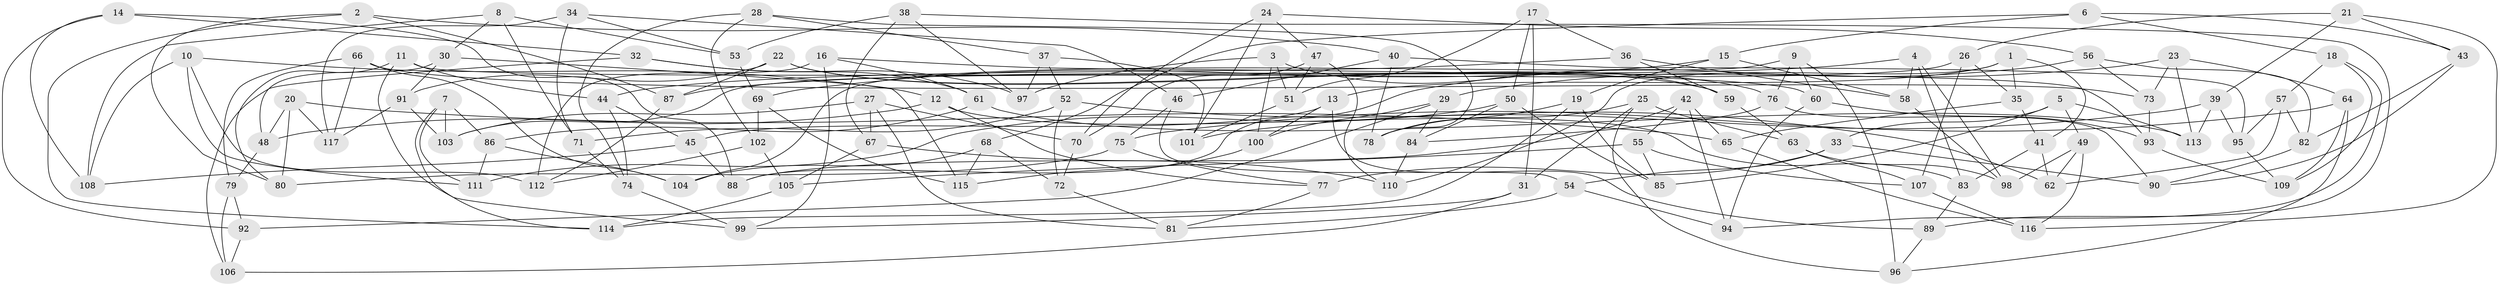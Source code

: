 // coarse degree distribution, {3: 0.02631578947368421, 6: 0.4868421052631579, 4: 0.4342105263157895, 5: 0.05263157894736842}
// Generated by graph-tools (version 1.1) at 2025/42/03/06/25 10:42:22]
// undirected, 117 vertices, 234 edges
graph export_dot {
graph [start="1"]
  node [color=gray90,style=filled];
  1;
  2;
  3;
  4;
  5;
  6;
  7;
  8;
  9;
  10;
  11;
  12;
  13;
  14;
  15;
  16;
  17;
  18;
  19;
  20;
  21;
  22;
  23;
  24;
  25;
  26;
  27;
  28;
  29;
  30;
  31;
  32;
  33;
  34;
  35;
  36;
  37;
  38;
  39;
  40;
  41;
  42;
  43;
  44;
  45;
  46;
  47;
  48;
  49;
  50;
  51;
  52;
  53;
  54;
  55;
  56;
  57;
  58;
  59;
  60;
  61;
  62;
  63;
  64;
  65;
  66;
  67;
  68;
  69;
  70;
  71;
  72;
  73;
  74;
  75;
  76;
  77;
  78;
  79;
  80;
  81;
  82;
  83;
  84;
  85;
  86;
  87;
  88;
  89;
  90;
  91;
  92;
  93;
  94;
  95;
  96;
  97;
  98;
  99;
  100;
  101;
  102;
  103;
  104;
  105;
  106;
  107;
  108;
  109;
  110;
  111;
  112;
  113;
  114;
  115;
  116;
  117;
  1 -- 41;
  1 -- 13;
  1 -- 110;
  1 -- 35;
  2 -- 114;
  2 -- 87;
  2 -- 40;
  2 -- 80;
  3 -- 97;
  3 -- 59;
  3 -- 100;
  3 -- 51;
  4 -- 58;
  4 -- 83;
  4 -- 87;
  4 -- 98;
  5 -- 85;
  5 -- 49;
  5 -- 33;
  5 -- 113;
  6 -- 43;
  6 -- 68;
  6 -- 15;
  6 -- 18;
  7 -- 86;
  7 -- 103;
  7 -- 111;
  7 -- 114;
  8 -- 30;
  8 -- 53;
  8 -- 108;
  8 -- 71;
  9 -- 60;
  9 -- 96;
  9 -- 76;
  9 -- 104;
  10 -- 108;
  10 -- 12;
  10 -- 111;
  10 -- 112;
  11 -- 93;
  11 -- 99;
  11 -- 44;
  11 -- 80;
  12 -- 77;
  12 -- 48;
  12 -- 83;
  13 -- 89;
  13 -- 45;
  13 -- 100;
  14 -- 108;
  14 -- 92;
  14 -- 32;
  14 -- 88;
  15 -- 19;
  15 -- 58;
  15 -- 69;
  16 -- 60;
  16 -- 61;
  16 -- 99;
  16 -- 112;
  17 -- 31;
  17 -- 51;
  17 -- 36;
  17 -- 50;
  18 -- 57;
  18 -- 109;
  18 -- 94;
  19 -- 85;
  19 -- 114;
  19 -- 78;
  20 -- 117;
  20 -- 48;
  20 -- 80;
  20 -- 65;
  21 -- 43;
  21 -- 26;
  21 -- 116;
  21 -- 39;
  22 -- 76;
  22 -- 59;
  22 -- 87;
  22 -- 91;
  23 -- 73;
  23 -- 29;
  23 -- 64;
  23 -- 113;
  24 -- 101;
  24 -- 70;
  24 -- 47;
  24 -- 56;
  25 -- 31;
  25 -- 63;
  25 -- 78;
  25 -- 96;
  26 -- 103;
  26 -- 35;
  26 -- 107;
  27 -- 67;
  27 -- 70;
  27 -- 103;
  27 -- 81;
  28 -- 78;
  28 -- 74;
  28 -- 102;
  28 -- 37;
  29 -- 84;
  29 -- 92;
  29 -- 100;
  30 -- 91;
  30 -- 48;
  30 -- 115;
  31 -- 106;
  31 -- 99;
  32 -- 106;
  32 -- 61;
  32 -- 97;
  33 -- 90;
  33 -- 77;
  33 -- 54;
  34 -- 46;
  34 -- 53;
  34 -- 117;
  34 -- 71;
  35 -- 41;
  35 -- 65;
  36 -- 44;
  36 -- 59;
  36 -- 58;
  37 -- 97;
  37 -- 52;
  37 -- 101;
  38 -- 53;
  38 -- 97;
  38 -- 89;
  38 -- 67;
  39 -- 113;
  39 -- 101;
  39 -- 95;
  40 -- 46;
  40 -- 95;
  40 -- 78;
  41 -- 62;
  41 -- 83;
  42 -- 55;
  42 -- 94;
  42 -- 88;
  42 -- 65;
  43 -- 90;
  43 -- 82;
  44 -- 45;
  44 -- 74;
  45 -- 108;
  45 -- 88;
  46 -- 75;
  46 -- 54;
  47 -- 110;
  47 -- 51;
  47 -- 70;
  48 -- 79;
  49 -- 62;
  49 -- 98;
  49 -- 116;
  50 -- 84;
  50 -- 111;
  50 -- 85;
  51 -- 101;
  52 -- 71;
  52 -- 62;
  52 -- 72;
  53 -- 69;
  54 -- 94;
  54 -- 81;
  55 -- 105;
  55 -- 107;
  55 -- 85;
  56 -- 73;
  56 -- 82;
  56 -- 88;
  57 -- 62;
  57 -- 95;
  57 -- 82;
  58 -- 98;
  59 -- 63;
  60 -- 93;
  60 -- 94;
  61 -- 86;
  61 -- 113;
  63 -- 98;
  63 -- 107;
  64 -- 96;
  64 -- 75;
  64 -- 109;
  65 -- 116;
  66 -- 73;
  66 -- 104;
  66 -- 117;
  66 -- 79;
  67 -- 110;
  67 -- 105;
  68 -- 115;
  68 -- 104;
  68 -- 72;
  69 -- 115;
  69 -- 102;
  70 -- 72;
  71 -- 74;
  72 -- 81;
  73 -- 93;
  74 -- 99;
  75 -- 80;
  75 -- 77;
  76 -- 90;
  76 -- 84;
  77 -- 81;
  79 -- 92;
  79 -- 106;
  82 -- 90;
  83 -- 89;
  84 -- 110;
  86 -- 104;
  86 -- 111;
  87 -- 112;
  89 -- 96;
  91 -- 117;
  91 -- 103;
  92 -- 106;
  93 -- 109;
  95 -- 109;
  100 -- 115;
  102 -- 105;
  102 -- 112;
  105 -- 114;
  107 -- 116;
}
